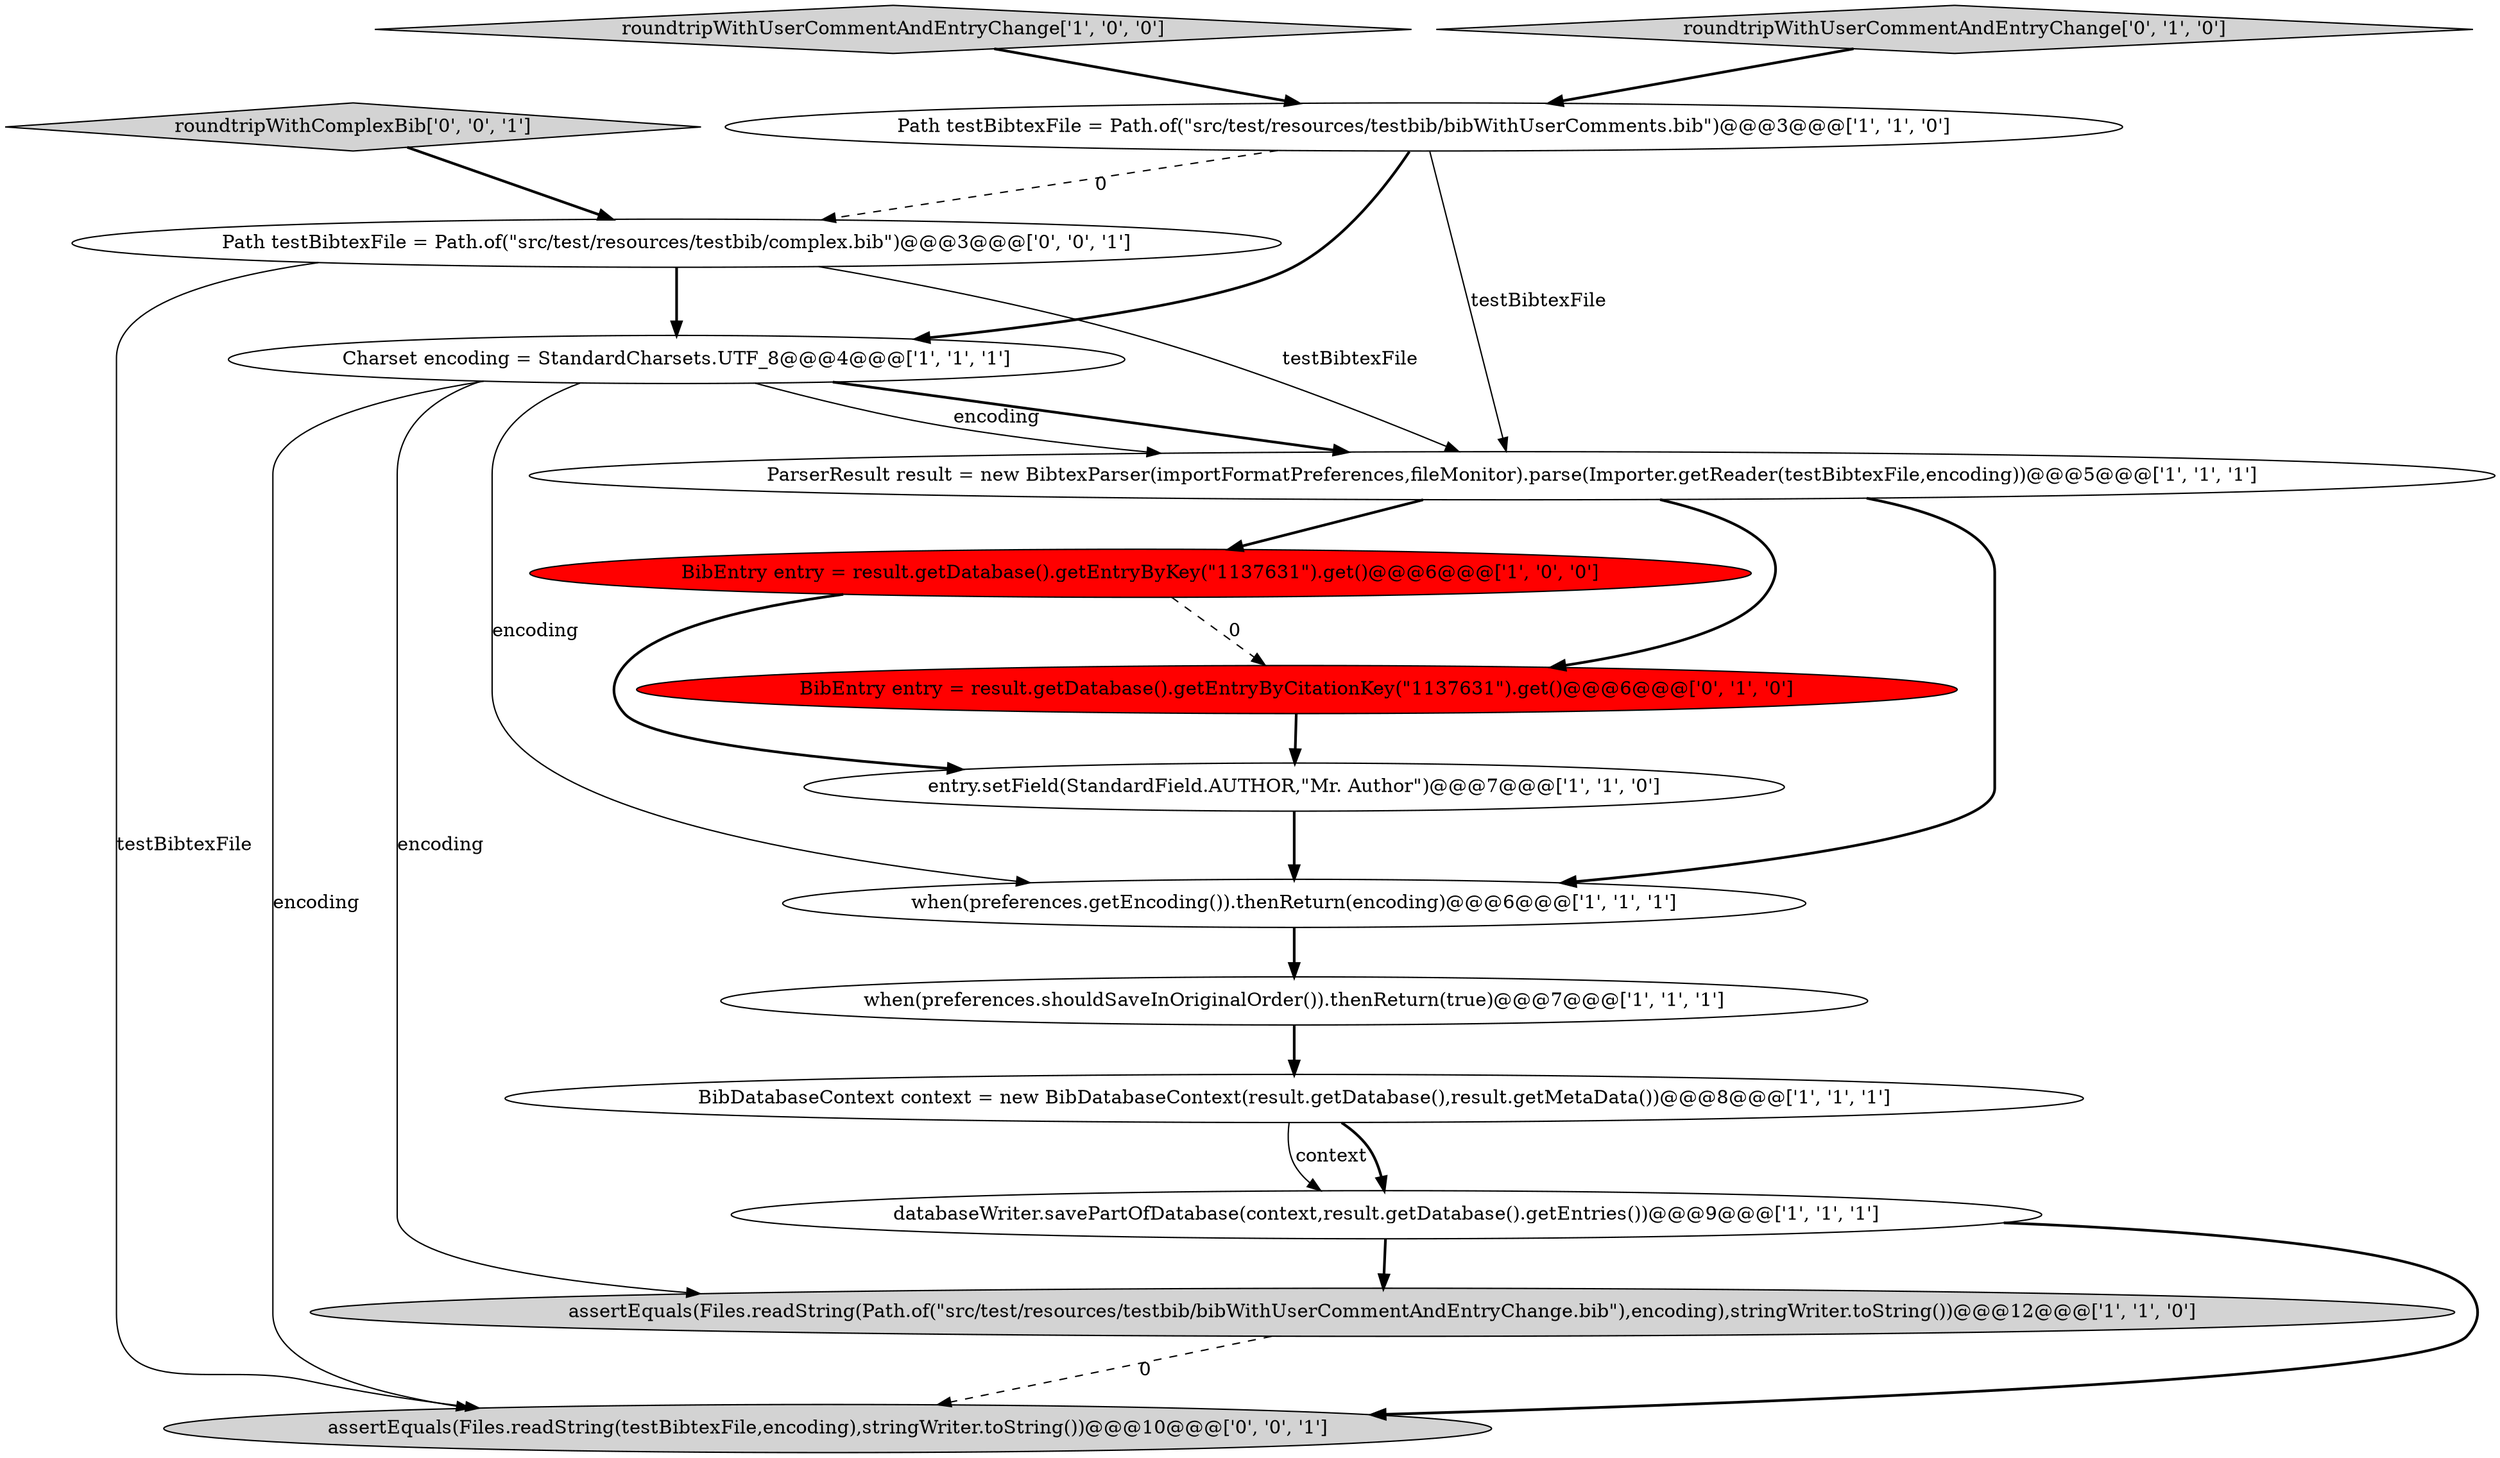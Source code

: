 digraph {
1 [style = filled, label = "roundtripWithUserCommentAndEntryChange['1', '0', '0']", fillcolor = lightgray, shape = diamond image = "AAA0AAABBB1BBB"];
3 [style = filled, label = "ParserResult result = new BibtexParser(importFormatPreferences,fileMonitor).parse(Importer.getReader(testBibtexFile,encoding))@@@5@@@['1', '1', '1']", fillcolor = white, shape = ellipse image = "AAA0AAABBB1BBB"];
11 [style = filled, label = "BibEntry entry = result.getDatabase().getEntryByCitationKey(\"1137631\").get()@@@6@@@['0', '1', '0']", fillcolor = red, shape = ellipse image = "AAA1AAABBB2BBB"];
12 [style = filled, label = "roundtripWithUserCommentAndEntryChange['0', '1', '0']", fillcolor = lightgray, shape = diamond image = "AAA0AAABBB2BBB"];
14 [style = filled, label = "Path testBibtexFile = Path.of(\"src/test/resources/testbib/complex.bib\")@@@3@@@['0', '0', '1']", fillcolor = white, shape = ellipse image = "AAA0AAABBB3BBB"];
2 [style = filled, label = "Charset encoding = StandardCharsets.UTF_8@@@4@@@['1', '1', '1']", fillcolor = white, shape = ellipse image = "AAA0AAABBB1BBB"];
5 [style = filled, label = "BibEntry entry = result.getDatabase().getEntryByKey(\"1137631\").get()@@@6@@@['1', '0', '0']", fillcolor = red, shape = ellipse image = "AAA1AAABBB1BBB"];
4 [style = filled, label = "when(preferences.getEncoding()).thenReturn(encoding)@@@6@@@['1', '1', '1']", fillcolor = white, shape = ellipse image = "AAA0AAABBB1BBB"];
9 [style = filled, label = "databaseWriter.savePartOfDatabase(context,result.getDatabase().getEntries())@@@9@@@['1', '1', '1']", fillcolor = white, shape = ellipse image = "AAA0AAABBB1BBB"];
15 [style = filled, label = "roundtripWithComplexBib['0', '0', '1']", fillcolor = lightgray, shape = diamond image = "AAA0AAABBB3BBB"];
8 [style = filled, label = "when(preferences.shouldSaveInOriginalOrder()).thenReturn(true)@@@7@@@['1', '1', '1']", fillcolor = white, shape = ellipse image = "AAA0AAABBB1BBB"];
0 [style = filled, label = "entry.setField(StandardField.AUTHOR,\"Mr. Author\")@@@7@@@['1', '1', '0']", fillcolor = white, shape = ellipse image = "AAA0AAABBB1BBB"];
6 [style = filled, label = "BibDatabaseContext context = new BibDatabaseContext(result.getDatabase(),result.getMetaData())@@@8@@@['1', '1', '1']", fillcolor = white, shape = ellipse image = "AAA0AAABBB1BBB"];
7 [style = filled, label = "Path testBibtexFile = Path.of(\"src/test/resources/testbib/bibWithUserComments.bib\")@@@3@@@['1', '1', '0']", fillcolor = white, shape = ellipse image = "AAA0AAABBB1BBB"];
13 [style = filled, label = "assertEquals(Files.readString(testBibtexFile,encoding),stringWriter.toString())@@@10@@@['0', '0', '1']", fillcolor = lightgray, shape = ellipse image = "AAA0AAABBB3BBB"];
10 [style = filled, label = "assertEquals(Files.readString(Path.of(\"src/test/resources/testbib/bibWithUserCommentAndEntryChange.bib\"),encoding),stringWriter.toString())@@@12@@@['1', '1', '0']", fillcolor = lightgray, shape = ellipse image = "AAA0AAABBB1BBB"];
2->13 [style = solid, label="encoding"];
2->4 [style = solid, label="encoding"];
15->14 [style = bold, label=""];
7->14 [style = dashed, label="0"];
2->3 [style = bold, label=""];
3->11 [style = bold, label=""];
8->6 [style = bold, label=""];
14->13 [style = solid, label="testBibtexFile"];
14->3 [style = solid, label="testBibtexFile"];
9->10 [style = bold, label=""];
10->13 [style = dashed, label="0"];
2->3 [style = solid, label="encoding"];
1->7 [style = bold, label=""];
3->4 [style = bold, label=""];
12->7 [style = bold, label=""];
6->9 [style = solid, label="context"];
3->5 [style = bold, label=""];
11->0 [style = bold, label=""];
5->0 [style = bold, label=""];
5->11 [style = dashed, label="0"];
0->4 [style = bold, label=""];
7->2 [style = bold, label=""];
4->8 [style = bold, label=""];
14->2 [style = bold, label=""];
6->9 [style = bold, label=""];
7->3 [style = solid, label="testBibtexFile"];
2->10 [style = solid, label="encoding"];
9->13 [style = bold, label=""];
}
